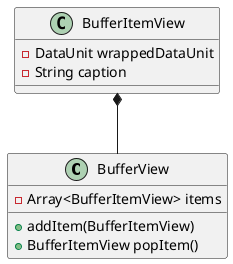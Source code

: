 @startuml

class BufferView {
  -Array<BufferItemView> items
  
  +addItem(BufferItemView)
  +BufferItemView popItem()
}

class BufferItemView {
  -DataUnit wrappedDataUnit
  -String caption
}

BufferItemView *-- BufferView

@enduml